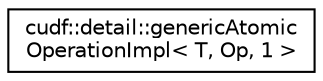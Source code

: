digraph "Graphical Class Hierarchy"
{
  edge [fontname="Helvetica",fontsize="10",labelfontname="Helvetica",labelfontsize="10"];
  node [fontname="Helvetica",fontsize="10",shape=record];
  rankdir="LR";
  Node0 [label="cudf::detail::genericAtomic\lOperationImpl\< T, Op, 1 \>",height=0.2,width=0.4,color="black", fillcolor="white", style="filled",URL="$structcudf_1_1detail_1_1genericAtomicOperationImpl_3_01T_00_01Op_00_011_01_4.html"];
}
